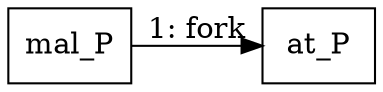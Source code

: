 digraph "T1053.001" {
rankdir="LR"
size="9"
fixedsize="false"
splines="true"
nodesep=0.3
ranksep=0
fontsize=10
overlap="scalexy"
engine= "neato"
	"mal_P" [node_type=Process shape=box]
	"at_P" [node_type=Process shape=box]
	"mal_P" -> "at_P" [label="1: fork"]
}
